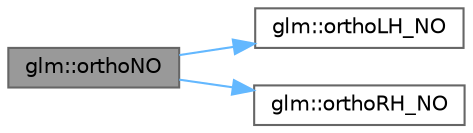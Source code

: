 digraph "glm::orthoNO"
{
 // LATEX_PDF_SIZE
  bgcolor="transparent";
  edge [fontname=Helvetica,fontsize=10,labelfontname=Helvetica,labelfontsize=10];
  node [fontname=Helvetica,fontsize=10,shape=box,height=0.2,width=0.4];
  rankdir="LR";
  Node1 [id="Node000001",label="glm::orthoNO",height=0.2,width=0.4,color="gray40", fillcolor="grey60", style="filled", fontcolor="black",tooltip=" "];
  Node1 -> Node2 [id="edge1_Node000001_Node000002",color="steelblue1",style="solid",tooltip=" "];
  Node2 [id="Node000002",label="glm::orthoLH_NO",height=0.2,width=0.4,color="grey40", fillcolor="white", style="filled",URL="$group__ext__matrix__clip__space.html#ga6483b1c6f456214b172870d4302067f2",tooltip=" "];
  Node1 -> Node3 [id="edge2_Node000001_Node000003",color="steelblue1",style="solid",tooltip=" "];
  Node3 [id="Node000003",label="glm::orthoRH_NO",height=0.2,width=0.4,color="grey40", fillcolor="white", style="filled",URL="$group__ext__matrix__clip__space.html#ga612cba4d8b1ffb8abf0968b4daf1461e",tooltip=" "];
}
